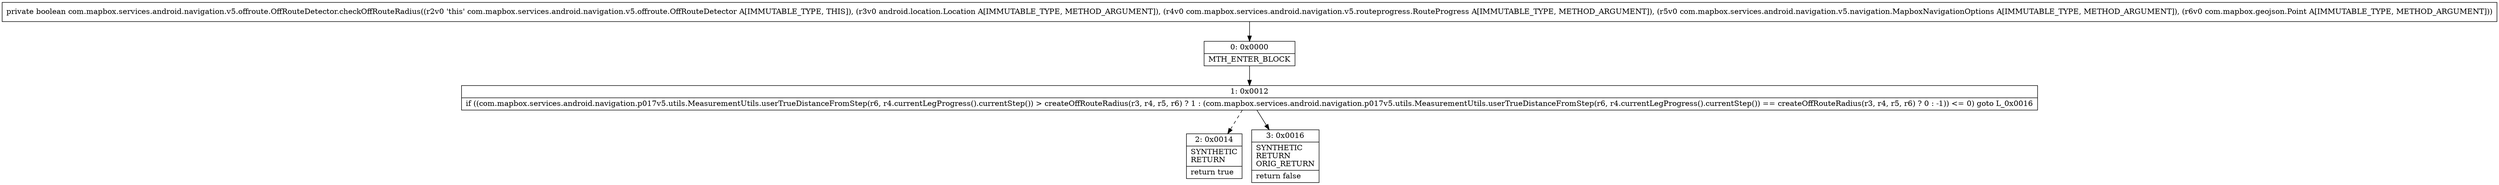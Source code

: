 digraph "CFG forcom.mapbox.services.android.navigation.v5.offroute.OffRouteDetector.checkOffRouteRadius(Landroid\/location\/Location;Lcom\/mapbox\/services\/android\/navigation\/v5\/routeprogress\/RouteProgress;Lcom\/mapbox\/services\/android\/navigation\/v5\/navigation\/MapboxNavigationOptions;Lcom\/mapbox\/geojson\/Point;)Z" {
Node_0 [shape=record,label="{0\:\ 0x0000|MTH_ENTER_BLOCK\l}"];
Node_1 [shape=record,label="{1\:\ 0x0012|if ((com.mapbox.services.android.navigation.p017v5.utils.MeasurementUtils.userTrueDistanceFromStep(r6, r4.currentLegProgress().currentStep()) \> createOffRouteRadius(r3, r4, r5, r6) ? 1 : (com.mapbox.services.android.navigation.p017v5.utils.MeasurementUtils.userTrueDistanceFromStep(r6, r4.currentLegProgress().currentStep()) == createOffRouteRadius(r3, r4, r5, r6) ? 0 : \-1)) \<= 0) goto L_0x0016\l}"];
Node_2 [shape=record,label="{2\:\ 0x0014|SYNTHETIC\lRETURN\l|return true\l}"];
Node_3 [shape=record,label="{3\:\ 0x0016|SYNTHETIC\lRETURN\lORIG_RETURN\l|return false\l}"];
MethodNode[shape=record,label="{private boolean com.mapbox.services.android.navigation.v5.offroute.OffRouteDetector.checkOffRouteRadius((r2v0 'this' com.mapbox.services.android.navigation.v5.offroute.OffRouteDetector A[IMMUTABLE_TYPE, THIS]), (r3v0 android.location.Location A[IMMUTABLE_TYPE, METHOD_ARGUMENT]), (r4v0 com.mapbox.services.android.navigation.v5.routeprogress.RouteProgress A[IMMUTABLE_TYPE, METHOD_ARGUMENT]), (r5v0 com.mapbox.services.android.navigation.v5.navigation.MapboxNavigationOptions A[IMMUTABLE_TYPE, METHOD_ARGUMENT]), (r6v0 com.mapbox.geojson.Point A[IMMUTABLE_TYPE, METHOD_ARGUMENT])) }"];
MethodNode -> Node_0;
Node_0 -> Node_1;
Node_1 -> Node_2[style=dashed];
Node_1 -> Node_3;
}

